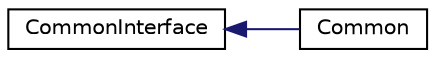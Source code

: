 digraph "Graphical Class Hierarchy"
{
  edge [fontname="Helvetica",fontsize="10",labelfontname="Helvetica",labelfontsize="10"];
  node [fontname="Helvetica",fontsize="10",shape=record];
  rankdir="LR";
  Node1 [label="CommonInterface",height=0.2,width=0.4,color="black", fillcolor="white", style="filled",URL="$interface_common_interface.html"];
  Node1 -> Node2 [dir="back",color="midnightblue",fontsize="10",style="solid",fontname="Helvetica"];
  Node2 [label="Common",height=0.2,width=0.4,color="black", fillcolor="white", style="filled",URL="$class_common.html"];
}

